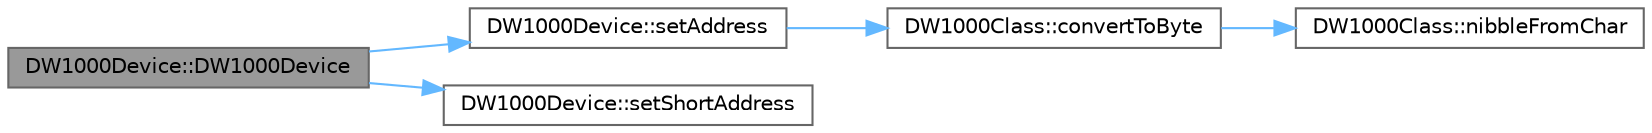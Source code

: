 digraph "DW1000Device::DW1000Device"
{
 // LATEX_PDF_SIZE
  bgcolor="transparent";
  edge [fontname=Helvetica,fontsize=10,labelfontname=Helvetica,labelfontsize=10];
  node [fontname=Helvetica,fontsize=10,shape=box,height=0.2,width=0.4];
  rankdir="LR";
  Node1 [id="Node000001",label="DW1000Device::DW1000Device",height=0.2,width=0.4,color="gray40", fillcolor="grey60", style="filled", fontcolor="black",tooltip=" "];
  Node1 -> Node2 [id="edge5_Node000001_Node000002",color="steelblue1",style="solid",tooltip=" "];
  Node2 [id="Node000002",label="DW1000Device::setAddress",height=0.2,width=0.4,color="grey40", fillcolor="white", style="filled",URL="$class_d_w1000_device.html#a6ba7b56ee475dbccb470224485b38d4e",tooltip=" "];
  Node2 -> Node3 [id="edge6_Node000002_Node000003",color="steelblue1",style="solid",tooltip=" "];
  Node3 [id="Node000003",label="DW1000Class::convertToByte",height=0.2,width=0.4,color="grey40", fillcolor="white", style="filled",URL="$class_d_w1000_class.html#a43e2a1360a222c250b885013e291e123",tooltip=" "];
  Node3 -> Node4 [id="edge7_Node000003_Node000004",color="steelblue1",style="solid",tooltip=" "];
  Node4 [id="Node000004",label="DW1000Class::nibbleFromChar",height=0.2,width=0.4,color="grey40", fillcolor="white", style="filled",URL="$class_d_w1000_class.html#a0dcf373ae85b564a68d81e010b4c019c",tooltip=" "];
  Node1 -> Node5 [id="edge8_Node000001_Node000005",color="steelblue1",style="solid",tooltip=" "];
  Node5 [id="Node000005",label="DW1000Device::setShortAddress",height=0.2,width=0.4,color="grey40", fillcolor="white", style="filled",URL="$class_d_w1000_device.html#a54b45f385966bc25023097f057cc2603",tooltip=" "];
}
